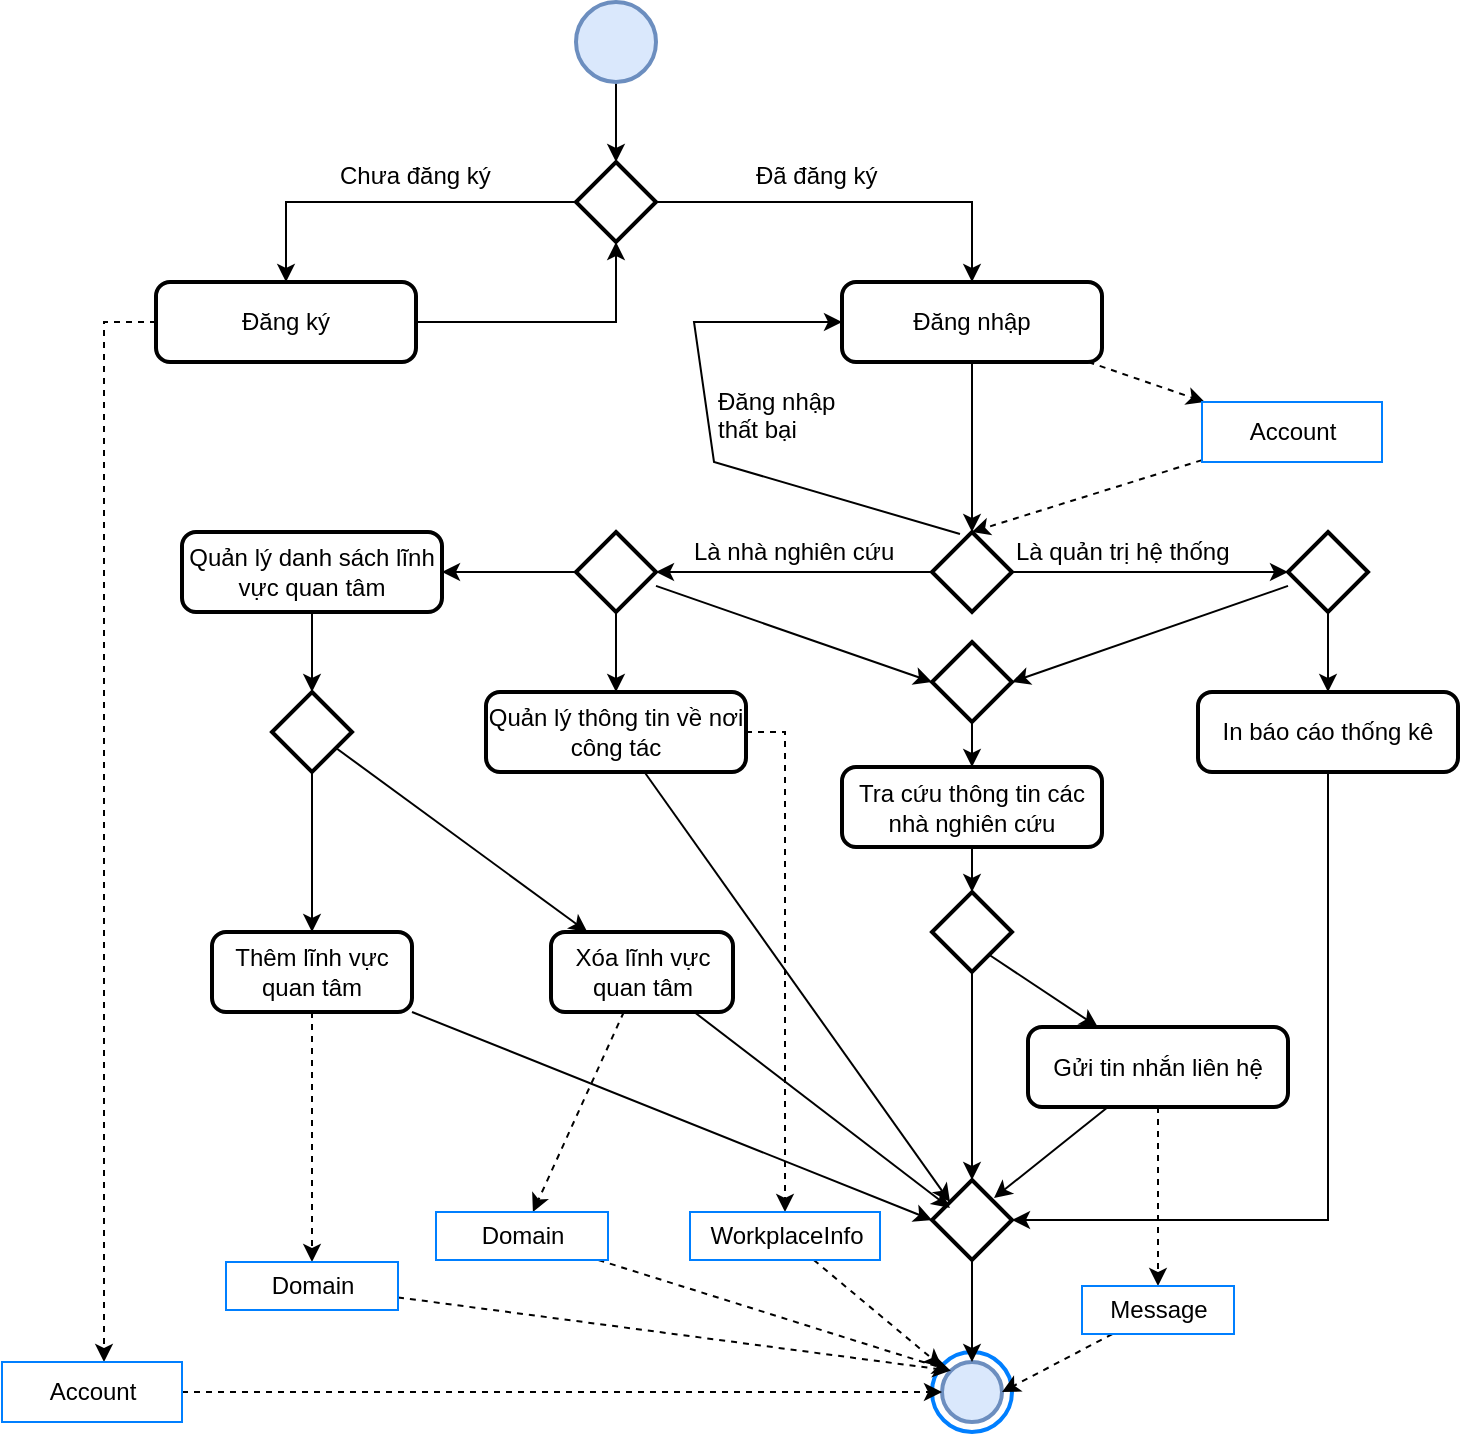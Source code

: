 <mxfile version="11.0.3" type="device"><diagram id="0HJNPiojFTMz9MeVapnb" name="Page-1"><mxGraphModel dx="1422" dy="715" grid="1" gridSize="10" guides="1" tooltips="1" connect="1" arrows="1" fold="1" page="1" pageScale="1" pageWidth="827" pageHeight="1169" math="0" shadow="0"><root><mxCell id="0"/><mxCell id="1" parent="0"/><mxCell id="u3Hvqivi5eysH_GYkBfB-6" style="edgeStyle=orthogonalEdgeStyle;rounded=0;orthogonalLoop=1;jettySize=auto;html=1;" parent="1" source="u3Hvqivi5eysH_GYkBfB-1" target="u3Hvqivi5eysH_GYkBfB-5" edge="1"><mxGeometry relative="1" as="geometry"/></mxCell><mxCell id="u3Hvqivi5eysH_GYkBfB-1" value="" style="strokeWidth=2;html=1;shape=mxgraph.flowchart.start_2;whiteSpace=wrap;fillColor=#dae8fc;strokeColor=#6c8ebf;" parent="1" vertex="1"><mxGeometry x="291" y="20" width="40" height="40" as="geometry"/></mxCell><mxCell id="u3Hvqivi5eysH_GYkBfB-49" style="edgeStyle=orthogonalEdgeStyle;rounded=0;orthogonalLoop=1;jettySize=auto;html=1;" parent="1" source="u3Hvqivi5eysH_GYkBfB-4" target="u3Hvqivi5eysH_GYkBfB-16" edge="1"><mxGeometry relative="1" as="geometry"><Array as="points"><mxPoint x="489" y="180"/></Array></mxGeometry></mxCell><mxCell id="u3Hvqivi5eysH_GYkBfB-72" style="edgeStyle=none;rounded=0;orthogonalLoop=1;jettySize=auto;html=1;dashed=1;" parent="1" source="u3Hvqivi5eysH_GYkBfB-4" target="u3Hvqivi5eysH_GYkBfB-76" edge="1"><mxGeometry relative="1" as="geometry"><mxPoint x="605" y="210.526" as="targetPoint"/></mxGeometry></mxCell><mxCell id="u3Hvqivi5eysH_GYkBfB-4" value="Đăng nhập" style="rounded=1;whiteSpace=wrap;html=1;absoluteArcSize=1;arcSize=14;strokeWidth=2;" parent="1" vertex="1"><mxGeometry x="424" y="160" width="130" height="40" as="geometry"/></mxCell><mxCell id="u3Hvqivi5eysH_GYkBfB-7" style="edgeStyle=orthogonalEdgeStyle;rounded=0;orthogonalLoop=1;jettySize=auto;html=1;" parent="1" source="u3Hvqivi5eysH_GYkBfB-5" target="u3Hvqivi5eysH_GYkBfB-4" edge="1"><mxGeometry relative="1" as="geometry"/></mxCell><mxCell id="u3Hvqivi5eysH_GYkBfB-9" style="edgeStyle=orthogonalEdgeStyle;rounded=0;orthogonalLoop=1;jettySize=auto;html=1;" parent="1" source="u3Hvqivi5eysH_GYkBfB-5" target="u3Hvqivi5eysH_GYkBfB-8" edge="1"><mxGeometry relative="1" as="geometry"/></mxCell><mxCell id="u3Hvqivi5eysH_GYkBfB-5" value="" style="strokeWidth=2;html=1;shape=mxgraph.flowchart.decision;whiteSpace=wrap;" parent="1" vertex="1"><mxGeometry x="291" y="100" width="40" height="40" as="geometry"/></mxCell><mxCell id="u3Hvqivi5eysH_GYkBfB-10" style="edgeStyle=orthogonalEdgeStyle;rounded=0;orthogonalLoop=1;jettySize=auto;html=1;entryX=0.5;entryY=1;entryDx=0;entryDy=0;entryPerimeter=0;" parent="1" source="u3Hvqivi5eysH_GYkBfB-8" target="u3Hvqivi5eysH_GYkBfB-5" edge="1"><mxGeometry relative="1" as="geometry"/></mxCell><mxCell id="u3Hvqivi5eysH_GYkBfB-69" style="edgeStyle=orthogonalEdgeStyle;rounded=0;orthogonalLoop=1;jettySize=auto;html=1;dashed=1;" parent="1" source="u3Hvqivi5eysH_GYkBfB-8" target="u3Hvqivi5eysH_GYkBfB-60" edge="1"><mxGeometry relative="1" as="geometry"><Array as="points"><mxPoint x="55" y="180"/></Array></mxGeometry></mxCell><mxCell id="u3Hvqivi5eysH_GYkBfB-8" value="Đăng ký" style="rounded=1;whiteSpace=wrap;html=1;absoluteArcSize=1;arcSize=14;strokeWidth=2;" parent="1" vertex="1"><mxGeometry x="81" y="160" width="130" height="40" as="geometry"/></mxCell><mxCell id="u3Hvqivi5eysH_GYkBfB-11" value="Chưa đăng ký" style="text;html=1;resizable=0;points=[];autosize=1;align=left;verticalAlign=top;spacingTop=-4;" parent="1" vertex="1"><mxGeometry x="171" y="97" width="100" height="20" as="geometry"/></mxCell><mxCell id="u3Hvqivi5eysH_GYkBfB-12" value="Đã đăng ký" style="text;html=1;resizable=0;points=[];autosize=1;align=left;verticalAlign=top;spacingTop=-4;" parent="1" vertex="1"><mxGeometry x="379" y="97" width="90" height="20" as="geometry"/></mxCell><mxCell id="u3Hvqivi5eysH_GYkBfB-13" value="" style="strokeWidth=2;html=1;shape=mxgraph.flowchart.start_2;whiteSpace=wrap;strokeColor=#007FFF;" parent="1" vertex="1"><mxGeometry x="469" y="695" width="40" height="40" as="geometry"/></mxCell><mxCell id="u3Hvqivi5eysH_GYkBfB-14" value="" style="strokeWidth=2;html=1;shape=mxgraph.flowchart.start_2;whiteSpace=wrap;fillColor=#dae8fc;strokeColor=#6c8ebf;" parent="1" vertex="1"><mxGeometry x="474" y="700" width="30" height="30" as="geometry"/></mxCell><mxCell id="u3Hvqivi5eysH_GYkBfB-34" style="edgeStyle=orthogonalEdgeStyle;rounded=0;orthogonalLoop=1;jettySize=auto;html=1;" parent="1" source="u3Hvqivi5eysH_GYkBfB-16" target="u3Hvqivi5eysH_GYkBfB-19" edge="1"><mxGeometry relative="1" as="geometry"/></mxCell><mxCell id="u3Hvqivi5eysH_GYkBfB-35" style="edgeStyle=orthogonalEdgeStyle;rounded=0;orthogonalLoop=1;jettySize=auto;html=1;" parent="1" source="u3Hvqivi5eysH_GYkBfB-16" target="u3Hvqivi5eysH_GYkBfB-20" edge="1"><mxGeometry relative="1" as="geometry"/></mxCell><mxCell id="u3Hvqivi5eysH_GYkBfB-70" style="rounded=0;orthogonalLoop=1;jettySize=auto;html=1;exitX=0.35;exitY=0.025;exitDx=0;exitDy=0;exitPerimeter=0;entryX=0;entryY=0.5;entryDx=0;entryDy=0;" parent="1" source="u3Hvqivi5eysH_GYkBfB-16" target="u3Hvqivi5eysH_GYkBfB-4" edge="1"><mxGeometry relative="1" as="geometry"><mxPoint x="400" y="220" as="targetPoint"/><Array as="points"><mxPoint x="360" y="250"/><mxPoint x="350" y="180"/></Array></mxGeometry></mxCell><mxCell id="u3Hvqivi5eysH_GYkBfB-16" value="" style="strokeWidth=2;html=1;shape=mxgraph.flowchart.decision;whiteSpace=wrap;" parent="1" vertex="1"><mxGeometry x="469" y="285" width="40" height="40" as="geometry"/></mxCell><mxCell id="u3Hvqivi5eysH_GYkBfB-38" style="edgeStyle=orthogonalEdgeStyle;rounded=0;orthogonalLoop=1;jettySize=auto;html=1;entryX=1;entryY=0.5;entryDx=0;entryDy=0;entryPerimeter=0;" parent="1" source="u3Hvqivi5eysH_GYkBfB-18" target="u3Hvqivi5eysH_GYkBfB-25" edge="1"><mxGeometry relative="1" as="geometry"><mxPoint x="649" y="635" as="targetPoint"/><Array as="points"><mxPoint x="667" y="629"/></Array></mxGeometry></mxCell><mxCell id="u3Hvqivi5eysH_GYkBfB-18" value="In báo cáo thống kê" style="rounded=1;whiteSpace=wrap;html=1;absoluteArcSize=1;arcSize=14;strokeWidth=2;" parent="1" vertex="1"><mxGeometry x="602" y="365" width="130" height="40" as="geometry"/></mxCell><mxCell id="u3Hvqivi5eysH_GYkBfB-21" style="edgeStyle=orthogonalEdgeStyle;rounded=0;orthogonalLoop=1;jettySize=auto;html=1;" parent="1" source="u3Hvqivi5eysH_GYkBfB-19" target="u3Hvqivi5eysH_GYkBfB-18" edge="1"><mxGeometry relative="1" as="geometry"/></mxCell><mxCell id="u3Hvqivi5eysH_GYkBfB-39" style="edgeStyle=none;rounded=0;orthogonalLoop=1;jettySize=auto;html=1;entryX=1;entryY=0.5;entryDx=0;entryDy=0;entryPerimeter=0;" parent="1" source="u3Hvqivi5eysH_GYkBfB-19" target="g5L6hKB0RswDV165IRkI-1" edge="1"><mxGeometry relative="1" as="geometry"/></mxCell><mxCell id="u3Hvqivi5eysH_GYkBfB-19" value="" style="strokeWidth=2;html=1;shape=mxgraph.flowchart.decision;whiteSpace=wrap;" parent="1" vertex="1"><mxGeometry x="647" y="285" width="40" height="40" as="geometry"/></mxCell><mxCell id="u3Hvqivi5eysH_GYkBfB-40" style="edgeStyle=none;rounded=0;orthogonalLoop=1;jettySize=auto;html=1;entryX=0;entryY=0.5;entryDx=0;entryDy=0;entryPerimeter=0;" parent="1" source="u3Hvqivi5eysH_GYkBfB-20" target="g5L6hKB0RswDV165IRkI-1" edge="1"><mxGeometry relative="1" as="geometry"/></mxCell><mxCell id="u3Hvqivi5eysH_GYkBfB-45" style="edgeStyle=none;rounded=0;orthogonalLoop=1;jettySize=auto;html=1;" parent="1" source="u3Hvqivi5eysH_GYkBfB-20" target="u3Hvqivi5eysH_GYkBfB-44" edge="1"><mxGeometry relative="1" as="geometry"/></mxCell><mxCell id="u3Hvqivi5eysH_GYkBfB-46" style="edgeStyle=none;rounded=0;orthogonalLoop=1;jettySize=auto;html=1;" parent="1" source="u3Hvqivi5eysH_GYkBfB-20" target="u3Hvqivi5eysH_GYkBfB-43" edge="1"><mxGeometry relative="1" as="geometry"/></mxCell><mxCell id="u3Hvqivi5eysH_GYkBfB-20" value="" style="strokeWidth=2;html=1;shape=mxgraph.flowchart.decision;whiteSpace=wrap;" parent="1" vertex="1"><mxGeometry x="291" y="285" width="40" height="40" as="geometry"/></mxCell><mxCell id="u3Hvqivi5eysH_GYkBfB-32" style="edgeStyle=orthogonalEdgeStyle;rounded=0;orthogonalLoop=1;jettySize=auto;html=1;" parent="1" source="u3Hvqivi5eysH_GYkBfB-22" target="u3Hvqivi5eysH_GYkBfB-26" edge="1"><mxGeometry relative="1" as="geometry"/></mxCell><mxCell id="u3Hvqivi5eysH_GYkBfB-22" value="Tra cứu thông tin các nhà nghiên cứu" style="rounded=1;whiteSpace=wrap;html=1;absoluteArcSize=1;arcSize=14;strokeWidth=2;" parent="1" vertex="1"><mxGeometry x="424" y="402.5" width="130" height="40" as="geometry"/></mxCell><mxCell id="u3Hvqivi5eysH_GYkBfB-31" style="rounded=0;orthogonalLoop=1;jettySize=auto;html=1;entryX=0.775;entryY=0.225;entryDx=0;entryDy=0;entryPerimeter=0;" parent="1" source="u3Hvqivi5eysH_GYkBfB-23" target="u3Hvqivi5eysH_GYkBfB-25" edge="1"><mxGeometry relative="1" as="geometry"/></mxCell><mxCell id="u3Hvqivi5eysH_GYkBfB-86" style="edgeStyle=orthogonalEdgeStyle;rounded=0;orthogonalLoop=1;jettySize=auto;html=1;dashed=1;" parent="1" source="u3Hvqivi5eysH_GYkBfB-23" target="u3Hvqivi5eysH_GYkBfB-85" edge="1"><mxGeometry relative="1" as="geometry"/></mxCell><mxCell id="u3Hvqivi5eysH_GYkBfB-23" value="Gửi tin nhắn liên hệ" style="rounded=1;whiteSpace=wrap;html=1;absoluteArcSize=1;arcSize=14;strokeWidth=2;" parent="1" vertex="1"><mxGeometry x="517" y="532.5" width="130" height="40" as="geometry"/></mxCell><mxCell id="u3Hvqivi5eysH_GYkBfB-30" style="edgeStyle=orthogonalEdgeStyle;rounded=0;orthogonalLoop=1;jettySize=auto;html=1;" parent="1" source="u3Hvqivi5eysH_GYkBfB-25" target="u3Hvqivi5eysH_GYkBfB-14" edge="1"><mxGeometry relative="1" as="geometry"/></mxCell><mxCell id="u3Hvqivi5eysH_GYkBfB-25" value="" style="strokeWidth=2;html=1;shape=mxgraph.flowchart.decision;whiteSpace=wrap;" parent="1" vertex="1"><mxGeometry x="469" y="609" width="40" height="40" as="geometry"/></mxCell><mxCell id="u3Hvqivi5eysH_GYkBfB-28" style="edgeStyle=orthogonalEdgeStyle;rounded=0;orthogonalLoop=1;jettySize=auto;html=1;" parent="1" source="u3Hvqivi5eysH_GYkBfB-26" target="u3Hvqivi5eysH_GYkBfB-25" edge="1"><mxGeometry relative="1" as="geometry"/></mxCell><mxCell id="u3Hvqivi5eysH_GYkBfB-42" style="edgeStyle=none;rounded=0;orthogonalLoop=1;jettySize=auto;html=1;exitX=0.7;exitY=0.775;exitDx=0;exitDy=0;exitPerimeter=0;" parent="1" source="u3Hvqivi5eysH_GYkBfB-26" target="u3Hvqivi5eysH_GYkBfB-23" edge="1"><mxGeometry relative="1" as="geometry"/></mxCell><mxCell id="u3Hvqivi5eysH_GYkBfB-26" value="" style="strokeWidth=2;html=1;shape=mxgraph.flowchart.decision;whiteSpace=wrap;" parent="1" vertex="1"><mxGeometry x="469" y="465" width="40" height="40" as="geometry"/></mxCell><mxCell id="u3Hvqivi5eysH_GYkBfB-36" value="Là quản trị hệ thống" style="text;html=1;resizable=0;points=[];autosize=1;align=left;verticalAlign=top;spacingTop=-4;" parent="1" vertex="1"><mxGeometry x="509" y="285" width="140" height="20" as="geometry"/></mxCell><mxCell id="u3Hvqivi5eysH_GYkBfB-37" value="Là nhà nghiên cứu" style="text;html=1;resizable=0;points=[];autosize=1;align=left;verticalAlign=top;spacingTop=-4;" parent="1" vertex="1"><mxGeometry x="348" y="285" width="130" height="20" as="geometry"/></mxCell><mxCell id="u3Hvqivi5eysH_GYkBfB-47" style="edgeStyle=none;rounded=0;orthogonalLoop=1;jettySize=auto;html=1;entryX=0.225;entryY=0.275;entryDx=0;entryDy=0;entryPerimeter=0;" parent="1" source="u3Hvqivi5eysH_GYkBfB-43" target="u3Hvqivi5eysH_GYkBfB-25" edge="1"><mxGeometry relative="1" as="geometry"/></mxCell><mxCell id="u3Hvqivi5eysH_GYkBfB-84" style="rounded=0;orthogonalLoop=1;jettySize=auto;html=1;entryX=0.5;entryY=0;entryDx=0;entryDy=0;dashed=1;edgeStyle=orthogonalEdgeStyle;" parent="1" source="u3Hvqivi5eysH_GYkBfB-43" target="u3Hvqivi5eysH_GYkBfB-82" edge="1"><mxGeometry relative="1" as="geometry"><Array as="points"><mxPoint x="396" y="385"/></Array></mxGeometry></mxCell><mxCell id="u3Hvqivi5eysH_GYkBfB-43" value="Quản lý thông tin về nơi công tác" style="rounded=1;whiteSpace=wrap;html=1;absoluteArcSize=1;arcSize=14;strokeWidth=2;" parent="1" vertex="1"><mxGeometry x="246" y="365" width="130" height="40" as="geometry"/></mxCell><mxCell id="u3Hvqivi5eysH_GYkBfB-53" style="edgeStyle=orthogonalEdgeStyle;rounded=0;orthogonalLoop=1;jettySize=auto;html=1;" parent="1" source="u3Hvqivi5eysH_GYkBfB-44" target="u3Hvqivi5eysH_GYkBfB-50" edge="1"><mxGeometry relative="1" as="geometry"/></mxCell><mxCell id="u3Hvqivi5eysH_GYkBfB-44" value="Quản lý danh sách lĩnh vực quan tâm" style="rounded=1;whiteSpace=wrap;html=1;absoluteArcSize=1;arcSize=14;strokeWidth=2;" parent="1" vertex="1"><mxGeometry x="94" y="285" width="130" height="40" as="geometry"/></mxCell><mxCell id="u3Hvqivi5eysH_GYkBfB-54" style="edgeStyle=orthogonalEdgeStyle;rounded=0;orthogonalLoop=1;jettySize=auto;html=1;entryX=0.5;entryY=0;entryDx=0;entryDy=0;" parent="1" source="u3Hvqivi5eysH_GYkBfB-50" target="u3Hvqivi5eysH_GYkBfB-51" edge="1"><mxGeometry relative="1" as="geometry"/></mxCell><mxCell id="u3Hvqivi5eysH_GYkBfB-55" style="rounded=0;orthogonalLoop=1;jettySize=auto;html=1;exitX=0.8;exitY=0.7;exitDx=0;exitDy=0;exitPerimeter=0;" parent="1" source="u3Hvqivi5eysH_GYkBfB-50" target="u3Hvqivi5eysH_GYkBfB-52" edge="1"><mxGeometry relative="1" as="geometry"/></mxCell><mxCell id="u3Hvqivi5eysH_GYkBfB-50" value="" style="strokeWidth=2;html=1;shape=mxgraph.flowchart.decision;whiteSpace=wrap;" parent="1" vertex="1"><mxGeometry x="139" y="365" width="40" height="40" as="geometry"/></mxCell><mxCell id="u3Hvqivi5eysH_GYkBfB-59" style="edgeStyle=none;rounded=0;orthogonalLoop=1;jettySize=auto;html=1;entryX=0;entryY=0.5;entryDx=0;entryDy=0;entryPerimeter=0;" parent="1" source="u3Hvqivi5eysH_GYkBfB-51" target="u3Hvqivi5eysH_GYkBfB-25" edge="1"><mxGeometry relative="1" as="geometry"/></mxCell><mxCell id="u3Hvqivi5eysH_GYkBfB-80" style="edgeStyle=none;rounded=0;orthogonalLoop=1;jettySize=auto;html=1;entryX=0.5;entryY=0;entryDx=0;entryDy=0;dashed=1;" parent="1" source="u3Hvqivi5eysH_GYkBfB-51" target="u3Hvqivi5eysH_GYkBfB-74" edge="1"><mxGeometry relative="1" as="geometry"/></mxCell><mxCell id="u3Hvqivi5eysH_GYkBfB-51" value="Thêm lĩnh vực quan tâm" style="rounded=1;whiteSpace=wrap;html=1;absoluteArcSize=1;arcSize=14;strokeWidth=2;" parent="1" vertex="1"><mxGeometry x="109" y="485" width="100" height="40" as="geometry"/></mxCell><mxCell id="u3Hvqivi5eysH_GYkBfB-57" style="rounded=0;orthogonalLoop=1;jettySize=auto;html=1;entryX=0.225;entryY=0.35;entryDx=0;entryDy=0;entryPerimeter=0;" parent="1" source="u3Hvqivi5eysH_GYkBfB-52" target="u3Hvqivi5eysH_GYkBfB-25" edge="1"><mxGeometry relative="1" as="geometry"/></mxCell><mxCell id="u3Hvqivi5eysH_GYkBfB-78" style="edgeStyle=none;rounded=0;orthogonalLoop=1;jettySize=auto;html=1;dashed=1;" parent="1" source="u3Hvqivi5eysH_GYkBfB-52" target="u3Hvqivi5eysH_GYkBfB-77" edge="1"><mxGeometry relative="1" as="geometry"/></mxCell><mxCell id="u3Hvqivi5eysH_GYkBfB-52" value="Xóa lĩnh vực quan tâm" style="rounded=1;whiteSpace=wrap;html=1;absoluteArcSize=1;arcSize=14;strokeWidth=2;" parent="1" vertex="1"><mxGeometry x="278.5" y="485" width="91" height="40" as="geometry"/></mxCell><mxCell id="u3Hvqivi5eysH_GYkBfB-67" style="edgeStyle=orthogonalEdgeStyle;rounded=0;orthogonalLoop=1;jettySize=auto;html=1;entryX=0;entryY=0.5;entryDx=0;entryDy=0;entryPerimeter=0;dashed=1;" parent="1" source="u3Hvqivi5eysH_GYkBfB-60" target="u3Hvqivi5eysH_GYkBfB-14" edge="1"><mxGeometry relative="1" as="geometry"/></mxCell><mxCell id="u3Hvqivi5eysH_GYkBfB-60" value="Account" style="html=1;strokeColor=#007FFF;" parent="1" vertex="1"><mxGeometry x="4" y="700" width="90" height="30" as="geometry"/></mxCell><mxCell id="u3Hvqivi5eysH_GYkBfB-73" style="edgeStyle=none;rounded=0;orthogonalLoop=1;jettySize=auto;html=1;entryX=0.5;entryY=0;entryDx=0;entryDy=0;entryPerimeter=0;dashed=1;" parent="1" source="u3Hvqivi5eysH_GYkBfB-76" target="u3Hvqivi5eysH_GYkBfB-16" edge="1"><mxGeometry relative="1" as="geometry"><mxPoint x="605" y="244.298" as="sourcePoint"/></mxGeometry></mxCell><mxCell id="u3Hvqivi5eysH_GYkBfB-71" value="Đăng nhập&lt;br&gt;thất bại" style="text;html=1;resizable=0;points=[];autosize=1;align=left;verticalAlign=top;spacingTop=-4;" parent="1" vertex="1"><mxGeometry x="360" y="210" width="80" height="30" as="geometry"/></mxCell><mxCell id="u3Hvqivi5eysH_GYkBfB-81" style="edgeStyle=none;rounded=0;orthogonalLoop=1;jettySize=auto;html=1;entryX=0.145;entryY=0.145;entryDx=0;entryDy=0;entryPerimeter=0;dashed=1;" parent="1" source="u3Hvqivi5eysH_GYkBfB-74" target="u3Hvqivi5eysH_GYkBfB-14" edge="1"><mxGeometry relative="1" as="geometry"/></mxCell><mxCell id="u3Hvqivi5eysH_GYkBfB-74" value="Domain" style="html=1;strokeColor=#007FFF;" parent="1" vertex="1"><mxGeometry x="116" y="650" width="86" height="24" as="geometry"/></mxCell><mxCell id="u3Hvqivi5eysH_GYkBfB-76" value="Account" style="html=1;strokeColor=#007FFF;" parent="1" vertex="1"><mxGeometry x="604" y="220" width="90" height="30" as="geometry"/></mxCell><mxCell id="u3Hvqivi5eysH_GYkBfB-79" style="edgeStyle=none;rounded=0;orthogonalLoop=1;jettySize=auto;html=1;entryX=0.145;entryY=0.145;entryDx=0;entryDy=0;entryPerimeter=0;dashed=1;" parent="1" source="u3Hvqivi5eysH_GYkBfB-77" target="u3Hvqivi5eysH_GYkBfB-14" edge="1"><mxGeometry relative="1" as="geometry"/></mxCell><mxCell id="u3Hvqivi5eysH_GYkBfB-77" value="Domain" style="html=1;strokeColor=#007FFF;" parent="1" vertex="1"><mxGeometry x="221" y="625" width="86" height="24" as="geometry"/></mxCell><mxCell id="u3Hvqivi5eysH_GYkBfB-83" style="edgeStyle=none;rounded=0;orthogonalLoop=1;jettySize=auto;html=1;dashed=1;" parent="1" source="u3Hvqivi5eysH_GYkBfB-82" target="u3Hvqivi5eysH_GYkBfB-14" edge="1"><mxGeometry relative="1" as="geometry"/></mxCell><mxCell id="u3Hvqivi5eysH_GYkBfB-82" value="WorkplaceInfo" style="html=1;strokeColor=#007FFF;" parent="1" vertex="1"><mxGeometry x="348" y="625" width="95" height="24" as="geometry"/></mxCell><mxCell id="u3Hvqivi5eysH_GYkBfB-87" style="rounded=0;orthogonalLoop=1;jettySize=auto;html=1;entryX=1;entryY=0.5;entryDx=0;entryDy=0;entryPerimeter=0;dashed=1;" parent="1" source="u3Hvqivi5eysH_GYkBfB-85" target="u3Hvqivi5eysH_GYkBfB-14" edge="1"><mxGeometry relative="1" as="geometry"/></mxCell><mxCell id="u3Hvqivi5eysH_GYkBfB-85" value="Message" style="html=1;strokeColor=#007FFF;" parent="1" vertex="1"><mxGeometry x="544" y="662" width="76" height="24" as="geometry"/></mxCell><mxCell id="g5L6hKB0RswDV165IRkI-4" style="edgeStyle=orthogonalEdgeStyle;rounded=0;orthogonalLoop=1;jettySize=auto;html=1;" edge="1" parent="1" source="g5L6hKB0RswDV165IRkI-1" target="u3Hvqivi5eysH_GYkBfB-22"><mxGeometry relative="1" as="geometry"/></mxCell><mxCell id="g5L6hKB0RswDV165IRkI-1" value="" style="strokeWidth=2;html=1;shape=mxgraph.flowchart.decision;whiteSpace=wrap;" vertex="1" parent="1"><mxGeometry x="469" y="340" width="40" height="40" as="geometry"/></mxCell></root></mxGraphModel></diagram></mxfile>
